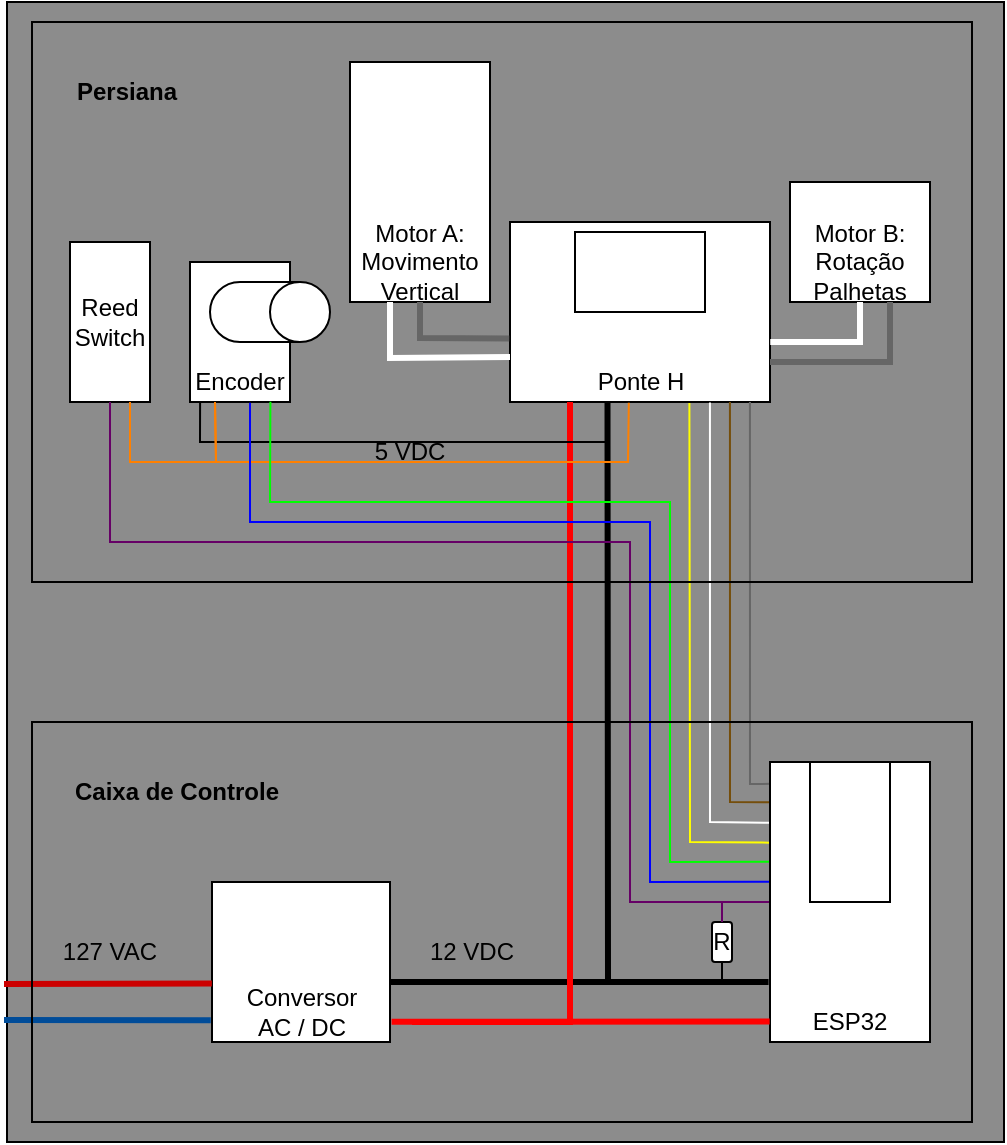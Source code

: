 <mxfile>
    <diagram id="BbwwEcZASVBuKHlzfULO" name="Page-1">
        <mxGraphModel dx="990" dy="575" grid="1" gridSize="10" guides="1" tooltips="1" connect="1" arrows="1" fold="1" page="1" pageScale="1" pageWidth="827" pageHeight="1169" background="none" math="0" shadow="0">
            <root>
                <mxCell id="0"/>
                <mxCell id="1" parent="0"/>
                <mxCell id="64" value="" style="rounded=0;whiteSpace=wrap;html=1;fillColor=#8C8C8C;" vertex="1" parent="1">
                    <mxGeometry x="181.5" y="30" width="498.5" height="570" as="geometry"/>
                </mxCell>
                <mxCell id="48" value="" style="endArrow=none;html=1;rounded=0;strokeColor=#000000;strokeWidth=3;exitX=1.005;exitY=0.625;exitDx=0;exitDy=0;exitPerimeter=0;entryX=-0.009;entryY=0.786;entryDx=0;entryDy=0;entryPerimeter=0;" edge="1" parent="1" source="45" target="41">
                    <mxGeometry width="50" height="50" relative="1" as="geometry">
                        <mxPoint x="474" y="580" as="sourcePoint"/>
                        <mxPoint x="524" y="530" as="targetPoint"/>
                    </mxGeometry>
                </mxCell>
                <mxCell id="18" value="" style="group" vertex="1" connectable="0" parent="1">
                    <mxGeometry x="273" y="160" width="70" height="70" as="geometry"/>
                </mxCell>
                <mxCell id="4" value="" style="rounded=0;whiteSpace=wrap;html=1;" vertex="1" parent="18">
                    <mxGeometry width="50" height="70" as="geometry"/>
                </mxCell>
                <mxCell id="5" value="" style="shape=cylinder3;whiteSpace=wrap;html=1;boundedLbl=1;backgroundOutline=1;size=15;direction=south;" vertex="1" parent="18">
                    <mxGeometry x="10" y="10" width="60" height="30" as="geometry"/>
                </mxCell>
                <mxCell id="6" value="Encoder" style="text;html=1;strokeColor=none;fillColor=none;align=center;verticalAlign=middle;whiteSpace=wrap;rounded=0;" vertex="1" parent="18">
                    <mxGeometry y="50" width="50" height="20" as="geometry"/>
                </mxCell>
                <mxCell id="19" value="" style="group" vertex="1" connectable="0" parent="1">
                    <mxGeometry x="353" y="60" width="70" height="120" as="geometry"/>
                </mxCell>
                <mxCell id="10" value="" style="rounded=0;whiteSpace=wrap;html=1;" vertex="1" parent="19">
                    <mxGeometry width="70" height="120" as="geometry"/>
                </mxCell>
                <mxCell id="11" value="Motor A:&lt;br&gt;Movimento&lt;br&gt;Vertical" style="text;html=1;strokeColor=none;fillColor=none;align=center;verticalAlign=middle;whiteSpace=wrap;rounded=0;" vertex="1" parent="19">
                    <mxGeometry x="5" y="80" width="60" height="40" as="geometry"/>
                </mxCell>
                <mxCell id="20" value="" style="group" vertex="1" connectable="0" parent="1">
                    <mxGeometry x="433" y="140" width="130" height="90" as="geometry"/>
                </mxCell>
                <mxCell id="7" value="" style="rounded=0;whiteSpace=wrap;html=1;" vertex="1" parent="20">
                    <mxGeometry width="130" height="90" as="geometry"/>
                </mxCell>
                <mxCell id="8" value="" style="rounded=0;whiteSpace=wrap;html=1;" vertex="1" parent="20">
                    <mxGeometry x="32.5" y="5" width="65" height="40" as="geometry"/>
                </mxCell>
                <mxCell id="9" value="Ponte H" style="text;html=1;strokeColor=none;fillColor=none;align=center;verticalAlign=middle;whiteSpace=wrap;rounded=0;" vertex="1" parent="20">
                    <mxGeometry x="32.5" y="70" width="65" height="20" as="geometry"/>
                </mxCell>
                <mxCell id="21" value="" style="group" vertex="1" connectable="0" parent="1">
                    <mxGeometry x="573" y="120" width="70" height="60" as="geometry"/>
                </mxCell>
                <mxCell id="12" value="" style="rounded=0;whiteSpace=wrap;html=1;" vertex="1" parent="21">
                    <mxGeometry width="70" height="60" as="geometry"/>
                </mxCell>
                <mxCell id="13" value="Motor B:&lt;br&gt;Rotação&lt;br&gt;Palhetas" style="text;html=1;strokeColor=none;fillColor=none;align=center;verticalAlign=middle;whiteSpace=wrap;rounded=0;" vertex="1" parent="21">
                    <mxGeometry x="5" y="20" width="60" height="40" as="geometry"/>
                </mxCell>
                <mxCell id="23" value="" style="group" vertex="1" connectable="0" parent="1">
                    <mxGeometry x="213" y="150" width="40" height="80" as="geometry"/>
                </mxCell>
                <mxCell id="14" value="" style="rounded=0;whiteSpace=wrap;html=1;direction=south;container=0;" vertex="1" parent="23">
                    <mxGeometry width="40" height="80" as="geometry"/>
                </mxCell>
                <mxCell id="15" value="Reed Switch" style="text;html=1;strokeColor=none;fillColor=none;align=center;verticalAlign=middle;whiteSpace=wrap;rounded=0;direction=south;container=0;" vertex="1" parent="23">
                    <mxGeometry x="10" y="5" width="20" height="70" as="geometry"/>
                </mxCell>
                <mxCell id="25" value="" style="endArrow=none;html=1;rounded=0;strokeColor=#000000;strokeWidth=3;entryX=0.25;entryY=1;entryDx=0;entryDy=0;exitX=1.011;exitY=0.625;exitDx=0;exitDy=0;exitPerimeter=0;" edge="1" parent="1" source="45" target="9">
                    <mxGeometry width="50" height="50" relative="1" as="geometry">
                        <mxPoint x="384" y="510" as="sourcePoint"/>
                        <mxPoint x="503" y="320" as="targetPoint"/>
                        <Array as="points">
                            <mxPoint x="482" y="520"/>
                        </Array>
                    </mxGeometry>
                </mxCell>
                <mxCell id="24" value="" style="endArrow=none;html=1;rounded=0;strokeColor=#FF0000;strokeWidth=3;" edge="1" parent="1">
                    <mxGeometry width="50" height="50" relative="1" as="geometry">
                        <mxPoint x="384" y="540" as="sourcePoint"/>
                        <mxPoint x="463" y="310" as="targetPoint"/>
                        <Array as="points">
                            <mxPoint x="463" y="540"/>
                            <mxPoint x="463" y="310"/>
                            <mxPoint x="463" y="230"/>
                        </Array>
                    </mxGeometry>
                </mxCell>
                <mxCell id="26" value="" style="endArrow=none;html=1;rounded=0;strokeColor=#000000;strokeWidth=1;entryX=0.25;entryY=1;entryDx=0;entryDy=0;exitX=0.101;exitY=1.013;exitDx=0;exitDy=0;exitPerimeter=0;" edge="1" parent="1" source="6" target="9">
                    <mxGeometry width="50" height="50" relative="1" as="geometry">
                        <mxPoint x="313" y="250" as="sourcePoint"/>
                        <mxPoint x="483" y="270" as="targetPoint"/>
                        <Array as="points">
                            <mxPoint x="278" y="250"/>
                            <mxPoint x="482" y="250"/>
                        </Array>
                    </mxGeometry>
                </mxCell>
                <mxCell id="27" value="" style="endArrow=none;html=1;rounded=0;strokeColor=#FF8000;strokeWidth=1;entryX=0.25;entryY=1;entryDx=0;entryDy=0;exitX=0.414;exitY=1.02;exitDx=0;exitDy=0;exitPerimeter=0;" edge="1" parent="1" source="9" target="6">
                    <mxGeometry width="50" height="50" relative="1" as="geometry">
                        <mxPoint x="493" y="250" as="sourcePoint"/>
                        <mxPoint x="323" y="270" as="targetPoint"/>
                        <Array as="points">
                            <mxPoint x="492" y="260"/>
                            <mxPoint x="286" y="260"/>
                        </Array>
                    </mxGeometry>
                </mxCell>
                <mxCell id="28" value="" style="endArrow=none;html=1;rounded=0;strokeColor=#FF8000;strokeWidth=1;entryX=0.25;entryY=1;entryDx=0;entryDy=0;exitX=1;exitY=0.25;exitDx=0;exitDy=0;" edge="1" parent="1" source="14" target="6">
                    <mxGeometry width="50" height="50" relative="1" as="geometry">
                        <mxPoint x="243" y="260" as="sourcePoint"/>
                        <mxPoint x="283" y="260" as="targetPoint"/>
                        <Array as="points">
                            <mxPoint x="243" y="260"/>
                            <mxPoint x="286" y="260"/>
                        </Array>
                    </mxGeometry>
                </mxCell>
                <mxCell id="29" value="" style="endArrow=none;html=1;rounded=0;strokeColor=#FFFFFF;strokeWidth=3;entryX=0;entryY=0.75;entryDx=0;entryDy=0;exitX=0.25;exitY=1;exitDx=0;exitDy=0;" edge="1" parent="1" source="11" target="7">
                    <mxGeometry width="50" height="50" relative="1" as="geometry">
                        <mxPoint x="363" y="230" as="sourcePoint"/>
                        <mxPoint x="413" y="190" as="targetPoint"/>
                        <Array as="points">
                            <mxPoint x="373" y="208"/>
                        </Array>
                    </mxGeometry>
                </mxCell>
                <mxCell id="30" value="" style="endArrow=none;html=1;rounded=0;strokeColor=#666666;strokeWidth=3;entryX=-0.003;entryY=0.647;entryDx=0;entryDy=0;entryPerimeter=0;exitX=0.5;exitY=1;exitDx=0;exitDy=0;" edge="1" parent="1" source="11" target="7">
                    <mxGeometry width="50" height="50" relative="1" as="geometry">
                        <mxPoint x="363" y="240" as="sourcePoint"/>
                        <mxPoint x="413" y="190" as="targetPoint"/>
                        <Array as="points">
                            <mxPoint x="388" y="198"/>
                        </Array>
                    </mxGeometry>
                </mxCell>
                <mxCell id="31" value="" style="endArrow=none;html=1;rounded=0;strokeColor=#666666;strokeWidth=3;exitX=1;exitY=0.778;exitDx=0;exitDy=0;exitPerimeter=0;entryX=0.75;entryY=1;entryDx=0;entryDy=0;" edge="1" parent="1" source="7" target="13">
                    <mxGeometry width="50" height="50" relative="1" as="geometry">
                        <mxPoint x="573" y="240" as="sourcePoint"/>
                        <mxPoint x="623" y="190" as="targetPoint"/>
                        <Array as="points">
                            <mxPoint x="623" y="210"/>
                        </Array>
                    </mxGeometry>
                </mxCell>
                <mxCell id="32" value="" style="endArrow=none;html=1;rounded=0;strokeColor=#FFFFFF;strokeWidth=3;exitX=1.001;exitY=0.667;exitDx=0;exitDy=0;exitPerimeter=0;entryX=0.5;entryY=1;entryDx=0;entryDy=0;" edge="1" parent="1" source="7" target="13">
                    <mxGeometry width="50" height="50" relative="1" as="geometry">
                        <mxPoint x="573" y="270" as="sourcePoint"/>
                        <mxPoint x="623" y="220" as="targetPoint"/>
                        <Array as="points">
                            <mxPoint x="608" y="200"/>
                        </Array>
                    </mxGeometry>
                </mxCell>
                <mxCell id="33" value="" style="endArrow=none;html=1;rounded=0;strokeColor=#660066;strokeWidth=1;exitX=1;exitY=0.5;exitDx=0;exitDy=0;entryX=0;entryY=0.5;entryDx=0;entryDy=0;" edge="1" parent="1" source="14" target="41">
                    <mxGeometry width="50" height="50" relative="1" as="geometry">
                        <mxPoint x="273" y="340" as="sourcePoint"/>
                        <mxPoint x="564" y="480" as="targetPoint"/>
                        <Array as="points">
                            <mxPoint x="233" y="300"/>
                            <mxPoint x="493" y="300"/>
                            <mxPoint x="493" y="480"/>
                        </Array>
                    </mxGeometry>
                </mxCell>
                <mxCell id="34" value="" style="endArrow=none;html=1;rounded=0;strokeColor=#0000FF;strokeWidth=1;entryX=0.6;entryY=1.02;entryDx=0;entryDy=0;entryPerimeter=0;exitX=0.004;exitY=0.428;exitDx=0;exitDy=0;exitPerimeter=0;" edge="1" parent="1" source="41" target="6">
                    <mxGeometry width="50" height="50" relative="1" as="geometry">
                        <mxPoint x="564" y="470" as="sourcePoint"/>
                        <mxPoint x="363" y="310" as="targetPoint"/>
                        <Array as="points">
                            <mxPoint x="503" y="470"/>
                            <mxPoint x="503" y="290"/>
                            <mxPoint x="303" y="290"/>
                        </Array>
                    </mxGeometry>
                </mxCell>
                <mxCell id="35" value="" style="endArrow=none;html=1;rounded=0;strokeColor=#00FF00;strokeWidth=1;entryX=0.804;entryY=0.996;entryDx=0;entryDy=0;entryPerimeter=0;exitX=-0.005;exitY=0.356;exitDx=0;exitDy=0;exitPerimeter=0;" edge="1" parent="1" source="41" target="6">
                    <mxGeometry width="50" height="50" relative="1" as="geometry">
                        <mxPoint x="564" y="460" as="sourcePoint"/>
                        <mxPoint x="373" y="320" as="targetPoint"/>
                        <Array as="points">
                            <mxPoint x="513" y="460"/>
                            <mxPoint x="513" y="280"/>
                            <mxPoint x="313" y="280"/>
                        </Array>
                    </mxGeometry>
                </mxCell>
                <mxCell id="36" value="" style="endArrow=none;html=1;rounded=0;strokeColor=#FFFF00;strokeWidth=1;entryX=0.69;entryY=1.005;entryDx=0;entryDy=0;entryPerimeter=0;exitX=-0.002;exitY=0.288;exitDx=0;exitDy=0;exitPerimeter=0;" edge="1" parent="1" source="41" target="7">
                    <mxGeometry width="50" height="50" relative="1" as="geometry">
                        <mxPoint x="523" y="370" as="sourcePoint"/>
                        <mxPoint x="573" y="260" as="targetPoint"/>
                        <Array as="points">
                            <mxPoint x="523" y="450"/>
                        </Array>
                    </mxGeometry>
                </mxCell>
                <mxCell id="38" value="" style="endArrow=none;html=1;rounded=0;strokeColor=#FFFFFF;strokeWidth=1;entryX=0.769;entryY=1.003;entryDx=0;entryDy=0;entryPerimeter=0;exitX=0;exitY=0.217;exitDx=0;exitDy=0;exitPerimeter=0;" edge="1" parent="1" source="41" target="7">
                    <mxGeometry width="50" height="50" relative="1" as="geometry">
                        <mxPoint x="533" y="370" as="sourcePoint"/>
                        <mxPoint x="583" y="260" as="targetPoint"/>
                        <Array as="points">
                            <mxPoint x="533" y="440"/>
                        </Array>
                    </mxGeometry>
                </mxCell>
                <mxCell id="39" value="" style="endArrow=none;html=1;rounded=0;strokeColor=#754E0B;strokeWidth=1;entryX=0.769;entryY=1.003;entryDx=0;entryDy=0;entryPerimeter=0;exitX=-0.001;exitY=0.144;exitDx=0;exitDy=0;exitPerimeter=0;" edge="1" parent="1" source="41">
                    <mxGeometry width="50" height="50" relative="1" as="geometry">
                        <mxPoint x="543" y="430" as="sourcePoint"/>
                        <mxPoint x="542.97" y="230" as="targetPoint"/>
                        <Array as="points">
                            <mxPoint x="543" y="430"/>
                        </Array>
                    </mxGeometry>
                </mxCell>
                <mxCell id="40" value="" style="endArrow=none;html=1;rounded=0;strokeColor=#666666;strokeWidth=1;entryX=0.769;entryY=1.003;entryDx=0;entryDy=0;entryPerimeter=0;exitX=0.002;exitY=0.078;exitDx=0;exitDy=0;exitPerimeter=0;" edge="1" parent="1" source="41">
                    <mxGeometry width="50" height="50" relative="1" as="geometry">
                        <mxPoint x="553" y="420" as="sourcePoint"/>
                        <mxPoint x="552.97" y="230" as="targetPoint"/>
                        <Array as="points">
                            <mxPoint x="553" y="421"/>
                        </Array>
                    </mxGeometry>
                </mxCell>
                <mxCell id="41" value="" style="rounded=0;whiteSpace=wrap;html=1;" vertex="1" parent="1">
                    <mxGeometry x="563" y="410" width="80" height="140" as="geometry"/>
                </mxCell>
                <mxCell id="42" value="" style="rounded=0;whiteSpace=wrap;html=1;" vertex="1" parent="1">
                    <mxGeometry x="583" y="410" width="40" height="70" as="geometry"/>
                </mxCell>
                <mxCell id="43" value="ESP32" style="text;html=1;strokeColor=none;fillColor=none;align=center;verticalAlign=middle;whiteSpace=wrap;rounded=0;" vertex="1" parent="1">
                    <mxGeometry x="573" y="530" width="60" height="20" as="geometry"/>
                </mxCell>
                <mxCell id="45" value="" style="rounded=0;whiteSpace=wrap;html=1;" vertex="1" parent="1">
                    <mxGeometry x="284" y="470" width="89" height="80" as="geometry"/>
                </mxCell>
                <mxCell id="46" value="Conversor AC / DC" style="text;html=1;strokeColor=none;fillColor=none;align=center;verticalAlign=middle;whiteSpace=wrap;rounded=0;" vertex="1" parent="1">
                    <mxGeometry x="298.5" y="520" width="60" height="30" as="geometry"/>
                </mxCell>
                <mxCell id="47" value="R" style="rounded=1;whiteSpace=wrap;html=1;" vertex="1" parent="1">
                    <mxGeometry x="534" y="490" width="10" height="20" as="geometry"/>
                </mxCell>
                <mxCell id="49" value="" style="endArrow=none;html=1;rounded=0;strokeColor=#FF0000;strokeWidth=3;exitX=1.009;exitY=0.874;exitDx=0;exitDy=0;exitPerimeter=0;entryX=-0.002;entryY=0.927;entryDx=0;entryDy=0;entryPerimeter=0;" edge="1" parent="1" source="45" target="41">
                    <mxGeometry width="50" height="50" relative="1" as="geometry">
                        <mxPoint x="444" y="540" as="sourcePoint"/>
                        <mxPoint x="494" y="490" as="targetPoint"/>
                    </mxGeometry>
                </mxCell>
                <mxCell id="50" value="" style="endArrow=none;html=1;rounded=0;strokeColor=#000000;strokeWidth=1;entryX=0.5;entryY=1;entryDx=0;entryDy=0;" edge="1" parent="1" target="47">
                    <mxGeometry width="50" height="50" relative="1" as="geometry">
                        <mxPoint x="534" y="520" as="sourcePoint"/>
                        <mxPoint x="554" y="470" as="targetPoint"/>
                        <Array as="points">
                            <mxPoint x="539" y="520"/>
                        </Array>
                    </mxGeometry>
                </mxCell>
                <mxCell id="51" value="" style="endArrow=none;html=1;rounded=0;strokeColor=#660066;strokeWidth=1;exitX=0.5;exitY=0;exitDx=0;exitDy=0;" edge="1" parent="1" source="47">
                    <mxGeometry width="50" height="50" relative="1" as="geometry">
                        <mxPoint x="514" y="510" as="sourcePoint"/>
                        <mxPoint x="544" y="480" as="targetPoint"/>
                        <Array as="points">
                            <mxPoint x="539" y="480"/>
                        </Array>
                    </mxGeometry>
                </mxCell>
                <mxCell id="52" value="" style="endArrow=none;html=1;rounded=0;strokeColor=#CC0000;strokeWidth=3;entryX=-0.001;entryY=0.634;entryDx=0;entryDy=0;entryPerimeter=0;" edge="1" parent="1" target="45">
                    <mxGeometry width="50" height="50" relative="1" as="geometry">
                        <mxPoint x="180" y="521" as="sourcePoint"/>
                        <mxPoint x="214" y="500" as="targetPoint"/>
                    </mxGeometry>
                </mxCell>
                <mxCell id="53" value="" style="endArrow=none;html=1;rounded=0;strokeColor=#004C99;strokeWidth=3;entryX=-0.007;entryY=0.864;entryDx=0;entryDy=0;entryPerimeter=0;" edge="1" parent="1" target="45">
                    <mxGeometry width="50" height="50" relative="1" as="geometry">
                        <mxPoint x="180" y="539" as="sourcePoint"/>
                        <mxPoint x="263" y="540" as="targetPoint"/>
                    </mxGeometry>
                </mxCell>
                <mxCell id="54" value="127 VAC" style="text;html=1;strokeColor=none;fillColor=none;align=center;verticalAlign=middle;whiteSpace=wrap;rounded=0;" vertex="1" parent="1">
                    <mxGeometry x="203" y="490" width="60" height="30" as="geometry"/>
                </mxCell>
                <mxCell id="55" value="12 VDC" style="text;html=1;strokeColor=none;fillColor=none;align=center;verticalAlign=middle;whiteSpace=wrap;rounded=0;" vertex="1" parent="1">
                    <mxGeometry x="384" y="490" width="60" height="30" as="geometry"/>
                </mxCell>
                <mxCell id="56" value="5 VDC" style="text;html=1;strokeColor=none;fillColor=none;align=center;verticalAlign=middle;whiteSpace=wrap;rounded=0;" vertex="1" parent="1">
                    <mxGeometry x="353" y="250" width="60" height="10" as="geometry"/>
                </mxCell>
                <mxCell id="57" value="" style="rounded=0;whiteSpace=wrap;html=1;fillColor=none;" vertex="1" parent="1">
                    <mxGeometry x="194" y="40" width="470" height="280" as="geometry"/>
                </mxCell>
                <mxCell id="61" value="" style="rounded=0;whiteSpace=wrap;html=1;fillColor=none;" vertex="1" parent="1">
                    <mxGeometry x="194" y="390" width="470" height="200" as="geometry"/>
                </mxCell>
                <mxCell id="62" value="&lt;b&gt;Caixa de Controle&lt;/b&gt;" style="text;html=1;strokeColor=none;fillColor=none;align=center;verticalAlign=middle;whiteSpace=wrap;rounded=0;" vertex="1" parent="1">
                    <mxGeometry x="213" y="410" width="107" height="30" as="geometry"/>
                </mxCell>
                <mxCell id="63" value="&lt;b&gt;Persiana&lt;/b&gt;" style="text;html=1;strokeColor=none;fillColor=none;align=center;verticalAlign=middle;whiteSpace=wrap;rounded=0;" vertex="1" parent="1">
                    <mxGeometry x="213" y="60" width="57" height="30" as="geometry"/>
                </mxCell>
            </root>
        </mxGraphModel>
    </diagram>
</mxfile>